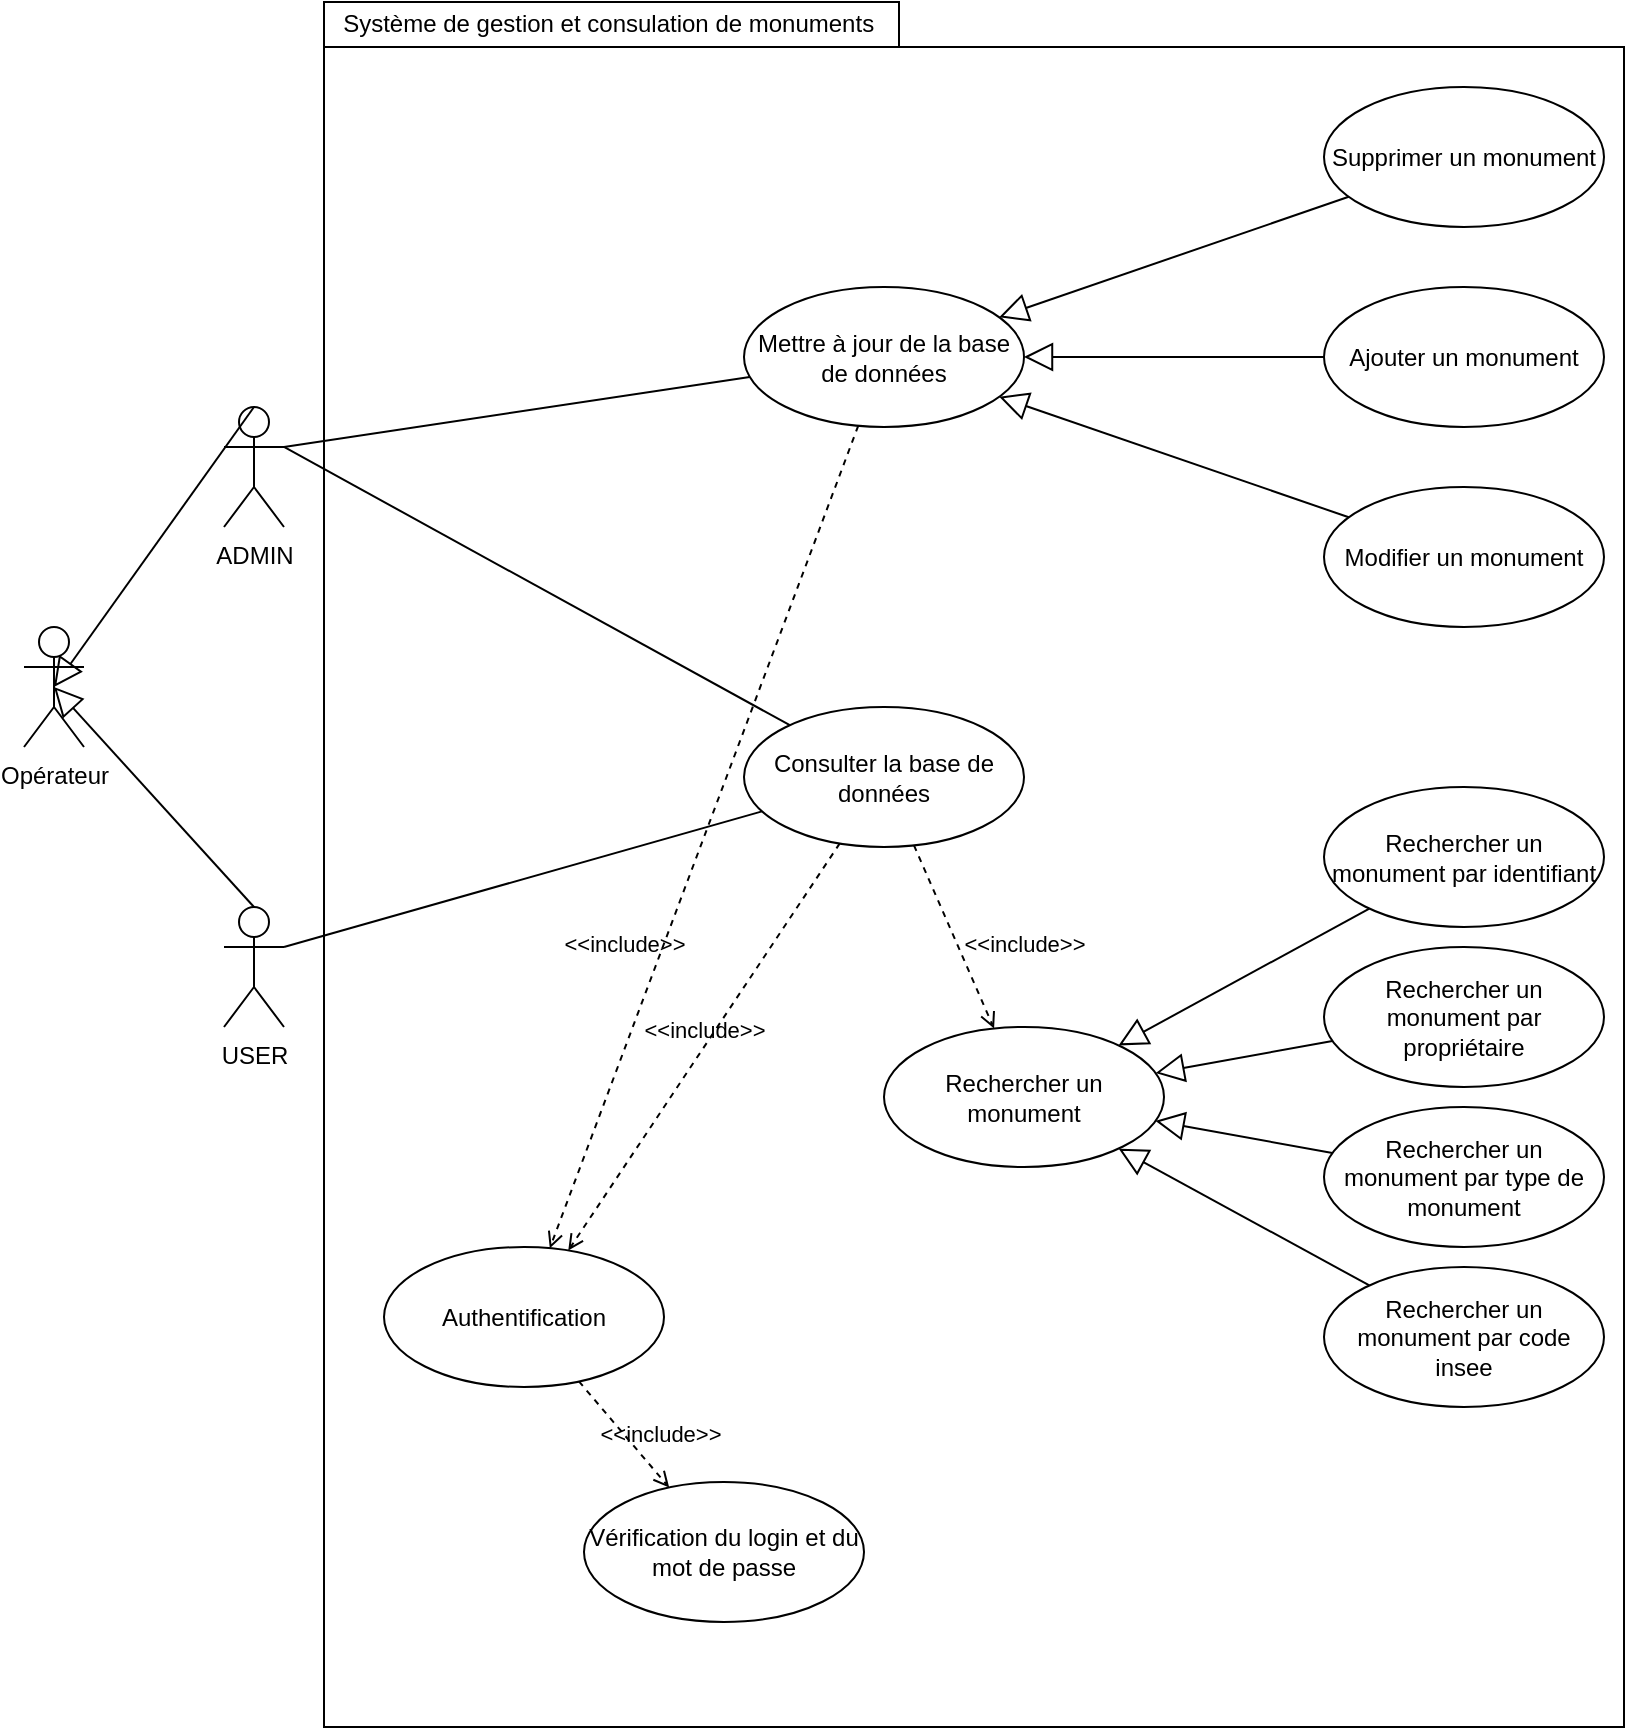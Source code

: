 <mxfile version="22.1.2" type="device">
  <diagram name="Page-1" id="u5S-nlRBbitsUevuQbY6">
    <mxGraphModel dx="1313" dy="776" grid="1" gridSize="10" guides="1" tooltips="1" connect="1" arrows="1" fold="1" page="1" pageScale="1" pageWidth="827" pageHeight="1169" math="0" shadow="0">
      <root>
        <mxCell id="0" />
        <mxCell id="1" parent="0" />
        <mxCell id="u2lRKTn21fombfGzRbfU-46" value="" style="rounded=0;whiteSpace=wrap;html=1;fillColor=none;" vertex="1" parent="1">
          <mxGeometry x="170" y="32.5" width="650" height="840" as="geometry" />
        </mxCell>
        <mxCell id="YrDczw15o7ARIlPUOBP5-1" value="Opérateur" style="shape=umlActor;verticalLabelPosition=bottom;verticalAlign=top;html=1;" parent="1" vertex="1">
          <mxGeometry x="20" y="322.5" width="30" height="60" as="geometry" />
        </mxCell>
        <mxCell id="YrDczw15o7ARIlPUOBP5-2" value="USER" style="shape=umlActor;verticalLabelPosition=bottom;verticalAlign=top;html=1;" parent="1" vertex="1">
          <mxGeometry x="120" y="462.5" width="30" height="60" as="geometry" />
        </mxCell>
        <mxCell id="YrDczw15o7ARIlPUOBP5-3" value="ADMIN" style="shape=umlActor;verticalLabelPosition=bottom;verticalAlign=top;html=1;" parent="1" vertex="1">
          <mxGeometry x="120" y="212.5" width="30" height="60" as="geometry" />
        </mxCell>
        <mxCell id="YrDczw15o7ARIlPUOBP5-10" value="Consulter la base de données" style="ellipse;whiteSpace=wrap;html=1;" parent="1" vertex="1">
          <mxGeometry x="380" y="362.5" width="140" height="70" as="geometry" />
        </mxCell>
        <mxCell id="YrDczw15o7ARIlPUOBP5-12" value="&amp;lt;&amp;lt;include&amp;gt;&amp;gt;" style="edgeStyle=none;html=1;endArrow=open;verticalAlign=bottom;dashed=1;labelBackgroundColor=none;rounded=0;" parent="1" edge="1" target="u2lRKTn21fombfGzRbfU-10" source="u2lRKTn21fombfGzRbfU-7">
          <mxGeometry x="0.523" y="8" width="160" relative="1" as="geometry">
            <mxPoint x="330" y="472.5" as="sourcePoint" />
            <mxPoint x="490" y="472.5" as="targetPoint" />
            <mxPoint as="offset" />
          </mxGeometry>
        </mxCell>
        <mxCell id="YrDczw15o7ARIlPUOBP5-14" value="" style="edgeStyle=none;html=1;endArrow=block;endFill=0;endSize=12;verticalAlign=bottom;rounded=0;exitX=0.5;exitY=0;exitDx=0;exitDy=0;exitPerimeter=0;entryX=0.5;entryY=0.5;entryDx=0;entryDy=0;entryPerimeter=0;" parent="1" source="YrDczw15o7ARIlPUOBP5-2" target="YrDczw15o7ARIlPUOBP5-1" edge="1">
          <mxGeometry width="160" relative="1" as="geometry">
            <mxPoint y="212.5" as="sourcePoint" />
            <mxPoint x="70" y="340" as="targetPoint" />
          </mxGeometry>
        </mxCell>
        <mxCell id="YrDczw15o7ARIlPUOBP5-15" value="" style="edgeStyle=none;html=1;endArrow=block;endFill=0;endSize=12;verticalAlign=bottom;rounded=0;entryX=0.5;entryY=0.5;entryDx=0;entryDy=0;entryPerimeter=0;exitX=0.5;exitY=0;exitDx=0;exitDy=0;exitPerimeter=0;" parent="1" source="YrDczw15o7ARIlPUOBP5-3" target="YrDczw15o7ARIlPUOBP5-1" edge="1">
          <mxGeometry width="160" relative="1" as="geometry">
            <mxPoint x="100" y="241.5" as="sourcePoint" />
            <mxPoint x="80" y="132.5" as="targetPoint" />
          </mxGeometry>
        </mxCell>
        <mxCell id="u2lRKTn21fombfGzRbfU-5" value="Système de gestion et consulation de monuments&amp;nbsp;" style="rounded=0;whiteSpace=wrap;html=1;" vertex="1" parent="1">
          <mxGeometry x="170" y="10" width="287.5" height="22.5" as="geometry" />
        </mxCell>
        <mxCell id="u2lRKTn21fombfGzRbfU-6" value="Mettre à jour de la base de données" style="ellipse;whiteSpace=wrap;html=1;" vertex="1" parent="1">
          <mxGeometry x="380" y="152.5" width="140" height="70" as="geometry" />
        </mxCell>
        <mxCell id="u2lRKTn21fombfGzRbfU-7" value="Authentification" style="ellipse;whiteSpace=wrap;html=1;" vertex="1" parent="1">
          <mxGeometry x="200" y="632.5" width="140" height="70" as="geometry" />
        </mxCell>
        <mxCell id="u2lRKTn21fombfGzRbfU-10" value="Vérification du login et du mot de passe" style="ellipse;whiteSpace=wrap;html=1;" vertex="1" parent="1">
          <mxGeometry x="300" y="750" width="140" height="70" as="geometry" />
        </mxCell>
        <mxCell id="u2lRKTn21fombfGzRbfU-11" value="" style="endArrow=none;html=1;rounded=0;exitX=1;exitY=0.333;exitDx=0;exitDy=0;exitPerimeter=0;" edge="1" parent="1" source="YrDczw15o7ARIlPUOBP5-3" target="YrDczw15o7ARIlPUOBP5-10">
          <mxGeometry width="50" height="50" relative="1" as="geometry">
            <mxPoint x="460" y="372.5" as="sourcePoint" />
            <mxPoint x="510" y="322.5" as="targetPoint" />
          </mxGeometry>
        </mxCell>
        <mxCell id="u2lRKTn21fombfGzRbfU-12" value="" style="endArrow=none;html=1;rounded=0;exitX=1;exitY=0.333;exitDx=0;exitDy=0;exitPerimeter=0;" edge="1" parent="1" source="YrDczw15o7ARIlPUOBP5-3" target="u2lRKTn21fombfGzRbfU-6">
          <mxGeometry width="50" height="50" relative="1" as="geometry">
            <mxPoint x="210" y="242.5" as="sourcePoint" />
            <mxPoint x="379" y="194.5" as="targetPoint" />
          </mxGeometry>
        </mxCell>
        <mxCell id="u2lRKTn21fombfGzRbfU-14" value="" style="endArrow=none;html=1;rounded=0;exitX=1;exitY=0.333;exitDx=0;exitDy=0;exitPerimeter=0;" edge="1" parent="1" source="YrDczw15o7ARIlPUOBP5-2" target="YrDczw15o7ARIlPUOBP5-10">
          <mxGeometry width="50" height="50" relative="1" as="geometry">
            <mxPoint x="268" y="382.5" as="sourcePoint" />
            <mxPoint x="559" y="452.5" as="targetPoint" />
          </mxGeometry>
        </mxCell>
        <mxCell id="u2lRKTn21fombfGzRbfU-15" value="Supprimer un monument" style="ellipse;whiteSpace=wrap;html=1;" vertex="1" parent="1">
          <mxGeometry x="670" y="52.5" width="140" height="70" as="geometry" />
        </mxCell>
        <mxCell id="u2lRKTn21fombfGzRbfU-16" value="Ajouter un monument" style="ellipse;whiteSpace=wrap;html=1;" vertex="1" parent="1">
          <mxGeometry x="670" y="152.5" width="140" height="70" as="geometry" />
        </mxCell>
        <mxCell id="u2lRKTn21fombfGzRbfU-17" value="Modifier un monument" style="ellipse;whiteSpace=wrap;html=1;" vertex="1" parent="1">
          <mxGeometry x="670" y="252.5" width="140" height="70" as="geometry" />
        </mxCell>
        <mxCell id="u2lRKTn21fombfGzRbfU-25" value="Rechercher un monument" style="ellipse;whiteSpace=wrap;html=1;" vertex="1" parent="1">
          <mxGeometry x="450" y="522.5" width="140" height="70" as="geometry" />
        </mxCell>
        <mxCell id="u2lRKTn21fombfGzRbfU-26" value="Rechercher un monument par identifiant" style="ellipse;whiteSpace=wrap;html=1;" vertex="1" parent="1">
          <mxGeometry x="670" y="402.5" width="140" height="70" as="geometry" />
        </mxCell>
        <mxCell id="u2lRKTn21fombfGzRbfU-27" value="Rechercher un monument par propriétaire" style="ellipse;whiteSpace=wrap;html=1;" vertex="1" parent="1">
          <mxGeometry x="670" y="482.5" width="140" height="70" as="geometry" />
        </mxCell>
        <mxCell id="u2lRKTn21fombfGzRbfU-28" value="Rechercher un monument par type de monument" style="ellipse;whiteSpace=wrap;html=1;" vertex="1" parent="1">
          <mxGeometry x="670" y="562.5" width="140" height="70" as="geometry" />
        </mxCell>
        <mxCell id="u2lRKTn21fombfGzRbfU-29" value="Rechercher un monument par code insee" style="ellipse;whiteSpace=wrap;html=1;" vertex="1" parent="1">
          <mxGeometry x="670" y="642.5" width="140" height="70" as="geometry" />
        </mxCell>
        <mxCell id="u2lRKTn21fombfGzRbfU-30" value="&amp;lt;&amp;lt;include&amp;gt;&amp;gt;" style="edgeStyle=none;html=1;endArrow=open;verticalAlign=bottom;dashed=1;labelBackgroundColor=none;rounded=0;" edge="1" parent="1" source="YrDczw15o7ARIlPUOBP5-10" target="u2lRKTn21fombfGzRbfU-25">
          <mxGeometry x="0.511" y="27" width="160" relative="1" as="geometry">
            <mxPoint x="370" y="520" as="sourcePoint" />
            <mxPoint x="530" y="520" as="targetPoint" />
            <mxPoint as="offset" />
          </mxGeometry>
        </mxCell>
        <mxCell id="u2lRKTn21fombfGzRbfU-37" value="" style="edgeStyle=none;html=1;endArrow=block;endFill=0;endSize=12;verticalAlign=bottom;rounded=0;" edge="1" parent="1" source="u2lRKTn21fombfGzRbfU-26" target="u2lRKTn21fombfGzRbfU-25">
          <mxGeometry width="160" relative="1" as="geometry">
            <mxPoint x="440" y="482.5" as="sourcePoint" />
            <mxPoint x="600" y="482.5" as="targetPoint" />
          </mxGeometry>
        </mxCell>
        <mxCell id="u2lRKTn21fombfGzRbfU-38" value="" style="edgeStyle=none;html=1;endArrow=block;endFill=0;endSize=12;verticalAlign=bottom;rounded=0;" edge="1" parent="1" source="u2lRKTn21fombfGzRbfU-27" target="u2lRKTn21fombfGzRbfU-25">
          <mxGeometry width="160" relative="1" as="geometry">
            <mxPoint x="703" y="473.5" as="sourcePoint" />
            <mxPoint x="577" y="541.5" as="targetPoint" />
          </mxGeometry>
        </mxCell>
        <mxCell id="u2lRKTn21fombfGzRbfU-39" value="" style="edgeStyle=none;html=1;endArrow=block;endFill=0;endSize=12;verticalAlign=bottom;rounded=0;" edge="1" parent="1" source="u2lRKTn21fombfGzRbfU-28" target="u2lRKTn21fombfGzRbfU-25">
          <mxGeometry width="160" relative="1" as="geometry">
            <mxPoint x="683" y="537.5" as="sourcePoint" />
            <mxPoint x="587" y="551.5" as="targetPoint" />
          </mxGeometry>
        </mxCell>
        <mxCell id="u2lRKTn21fombfGzRbfU-40" value="" style="edgeStyle=none;html=1;endArrow=block;endFill=0;endSize=12;verticalAlign=bottom;rounded=0;" edge="1" parent="1" source="u2lRKTn21fombfGzRbfU-29" target="u2lRKTn21fombfGzRbfU-25">
          <mxGeometry width="160" relative="1" as="geometry">
            <mxPoint x="690" y="589.5" as="sourcePoint" />
            <mxPoint x="597" y="561.5" as="targetPoint" />
          </mxGeometry>
        </mxCell>
        <mxCell id="u2lRKTn21fombfGzRbfU-42" value="" style="edgeStyle=none;html=1;endArrow=block;endFill=0;endSize=12;verticalAlign=bottom;rounded=0;" edge="1" parent="1" source="u2lRKTn21fombfGzRbfU-15" target="u2lRKTn21fombfGzRbfU-6">
          <mxGeometry width="160" relative="1" as="geometry">
            <mxPoint x="576" y="184.5" as="sourcePoint" />
            <mxPoint x="450" y="252.5" as="targetPoint" />
          </mxGeometry>
        </mxCell>
        <mxCell id="u2lRKTn21fombfGzRbfU-43" value="" style="edgeStyle=none;html=1;endArrow=block;endFill=0;endSize=12;verticalAlign=bottom;rounded=0;" edge="1" parent="1" source="u2lRKTn21fombfGzRbfU-16" target="u2lRKTn21fombfGzRbfU-6">
          <mxGeometry width="160" relative="1" as="geometry">
            <mxPoint x="688" y="114.5" as="sourcePoint" />
            <mxPoint x="442" y="180.5" as="targetPoint" />
          </mxGeometry>
        </mxCell>
        <mxCell id="u2lRKTn21fombfGzRbfU-44" value="" style="edgeStyle=none;html=1;endArrow=block;endFill=0;endSize=12;verticalAlign=bottom;rounded=0;" edge="1" parent="1" source="u2lRKTn21fombfGzRbfU-17" target="u2lRKTn21fombfGzRbfU-6">
          <mxGeometry width="160" relative="1" as="geometry">
            <mxPoint x="680" y="197.5" as="sourcePoint" />
            <mxPoint x="450" y="197.5" as="targetPoint" />
          </mxGeometry>
        </mxCell>
        <mxCell id="u2lRKTn21fombfGzRbfU-56" value="&amp;lt;&amp;lt;include&amp;gt;&amp;gt;" style="edgeStyle=none;html=1;endArrow=open;verticalAlign=bottom;dashed=1;labelBackgroundColor=none;rounded=0;" edge="1" parent="1" source="YrDczw15o7ARIlPUOBP5-10" target="u2lRKTn21fombfGzRbfU-7">
          <mxGeometry width="160" relative="1" as="geometry">
            <mxPoint x="290" y="516.88" as="sourcePoint" />
            <mxPoint x="450" y="516.88" as="targetPoint" />
          </mxGeometry>
        </mxCell>
        <mxCell id="u2lRKTn21fombfGzRbfU-57" value="&amp;lt;&amp;lt;include&amp;gt;&amp;gt;" style="edgeStyle=none;html=1;endArrow=open;verticalAlign=bottom;dashed=1;labelBackgroundColor=none;rounded=0;" edge="1" parent="1" source="u2lRKTn21fombfGzRbfU-6" target="u2lRKTn21fombfGzRbfU-7">
          <mxGeometry x="0.331" y="-16" width="160" relative="1" as="geometry">
            <mxPoint x="438" y="441" as="sourcePoint" />
            <mxPoint x="302" y="644" as="targetPoint" />
            <mxPoint x="1" as="offset" />
          </mxGeometry>
        </mxCell>
      </root>
    </mxGraphModel>
  </diagram>
</mxfile>
